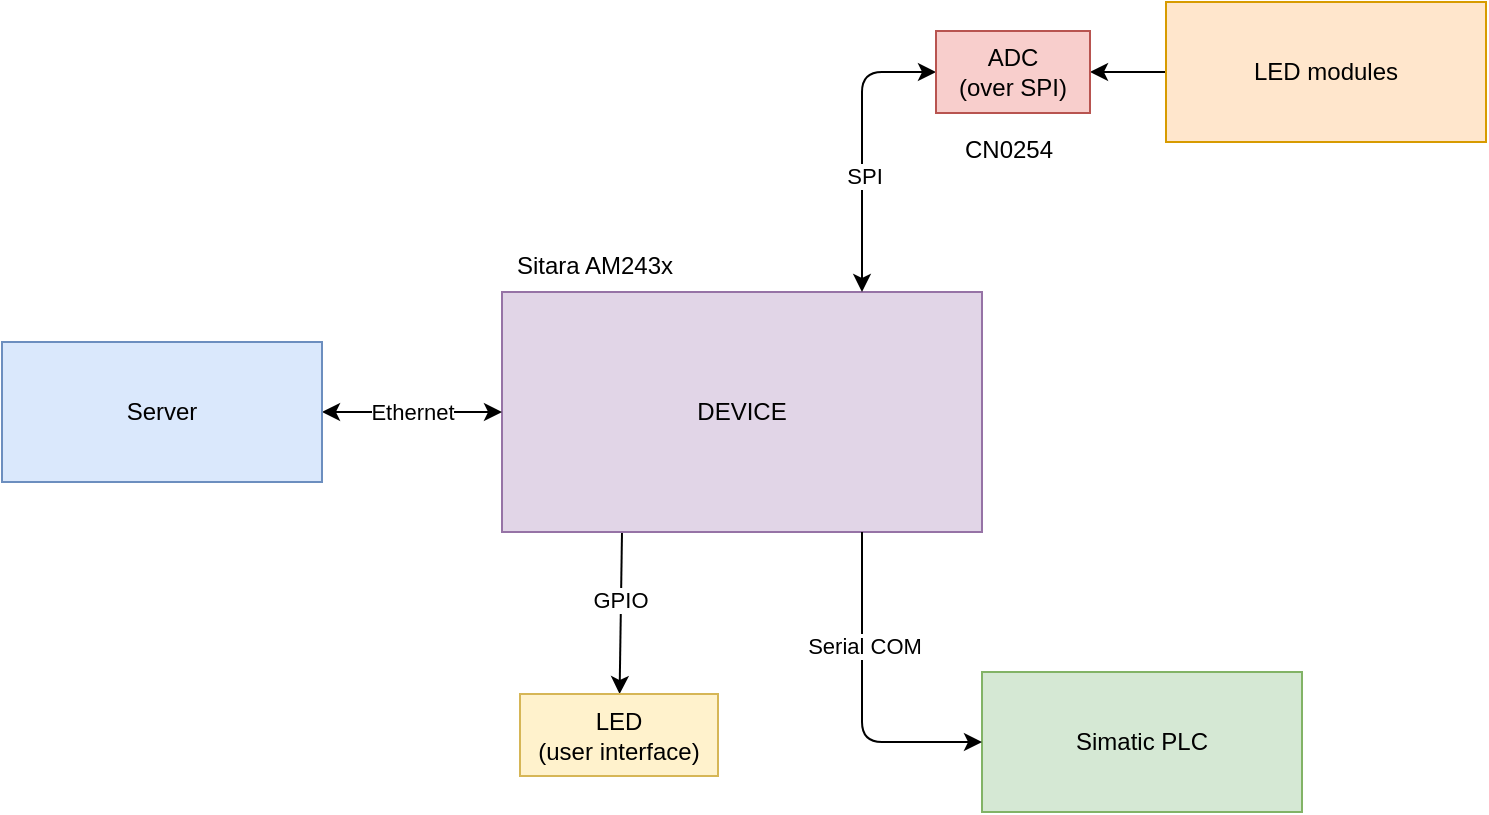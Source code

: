 <mxfile scale="3" border="0">
    <diagram id="LzTGRrPrDBO6Tm46XuKC" name="Page-1">
        <mxGraphModel dx="971" dy="899" grid="0" gridSize="10" guides="1" tooltips="1" connect="1" arrows="1" fold="1" page="0" pageScale="1" pageWidth="1600" pageHeight="1200" math="0" shadow="0">
            <root>
                <mxCell id="0"/>
                <mxCell id="1" parent="0"/>
                <mxCell id="16" style="edgeStyle=none;html=1;exitX=0.25;exitY=1;exitDx=0;exitDy=0;" edge="1" parent="1" source="3" target="15">
                    <mxGeometry relative="1" as="geometry"/>
                </mxCell>
                <mxCell id="20" value="GPIO" style="edgeLabel;html=1;align=center;verticalAlign=middle;resizable=0;points=[];" vertex="1" connectable="0" parent="16">
                    <mxGeometry x="-0.168" y="-1" relative="1" as="geometry">
                        <mxPoint as="offset"/>
                    </mxGeometry>
                </mxCell>
                <mxCell id="3" value="DEVICE" style="rounded=0;whiteSpace=wrap;html=1;fillColor=#e1d5e7;strokeColor=#9673a6;container=0;" parent="1" vertex="1">
                    <mxGeometry x="264" y="227" width="240" height="120" as="geometry"/>
                </mxCell>
                <mxCell id="13" style="edgeStyle=none;html=1;exitX=0;exitY=0.5;exitDx=0;exitDy=0;" edge="1" parent="1" source="4" target="12">
                    <mxGeometry relative="1" as="geometry"/>
                </mxCell>
                <mxCell id="4" value="LED modules" style="rounded=0;whiteSpace=wrap;html=1;fillColor=#ffe6cc;strokeColor=#d79b00;container=0;" parent="1" vertex="1">
                    <mxGeometry x="596" y="82" width="160" height="70" as="geometry"/>
                </mxCell>
                <mxCell id="5" value="Simatic PLC" style="rounded=0;whiteSpace=wrap;html=1;fillColor=#d5e8d4;strokeColor=#82b366;container=0;" parent="1" vertex="1">
                    <mxGeometry x="504" y="417" width="160" height="70" as="geometry"/>
                </mxCell>
                <mxCell id="9" style="edgeStyle=none;html=1;exitX=1;exitY=0.5;exitDx=0;exitDy=0;entryX=0;entryY=0.5;entryDx=0;entryDy=0;startArrow=classic;startFill=1;" parent="1" source="6" target="3" edge="1">
                    <mxGeometry relative="1" as="geometry"/>
                </mxCell>
                <mxCell id="17" value="Ethernet" style="edgeLabel;html=1;align=center;verticalAlign=middle;resizable=0;points=[];" vertex="1" connectable="0" parent="9">
                    <mxGeometry x="-0.274" relative="1" as="geometry">
                        <mxPoint x="12" as="offset"/>
                    </mxGeometry>
                </mxCell>
                <mxCell id="6" value="Server" style="rounded=0;whiteSpace=wrap;html=1;fillColor=#dae8fc;strokeColor=#6c8ebf;container=0;" parent="1" vertex="1">
                    <mxGeometry x="14" y="252" width="160" height="70" as="geometry"/>
                </mxCell>
                <mxCell id="8" style="edgeStyle=orthogonalEdgeStyle;html=1;exitX=0;exitY=0.5;exitDx=0;exitDy=0;startArrow=classic;startFill=1;entryX=0.75;entryY=1;entryDx=0;entryDy=0;endArrow=none;endFill=0;" parent="1" source="5" target="3" edge="1">
                    <mxGeometry relative="1" as="geometry">
                        <mxPoint x="454" y="367" as="targetPoint"/>
                    </mxGeometry>
                </mxCell>
                <mxCell id="19" value="Serial COM" style="edgeLabel;html=1;align=center;verticalAlign=middle;resizable=0;points=[];" vertex="1" connectable="0" parent="8">
                    <mxGeometry x="0.313" y="-1" relative="1" as="geometry">
                        <mxPoint as="offset"/>
                    </mxGeometry>
                </mxCell>
                <mxCell id="14" style="edgeStyle=orthogonalEdgeStyle;html=1;exitX=0;exitY=0.5;exitDx=0;exitDy=0;entryX=0.75;entryY=0;entryDx=0;entryDy=0;startArrow=classic;startFill=1;" edge="1" parent="1" source="12" target="3">
                    <mxGeometry relative="1" as="geometry"/>
                </mxCell>
                <mxCell id="18" value="SPI" style="edgeLabel;html=1;align=center;verticalAlign=middle;resizable=0;points=[];" vertex="1" connectable="0" parent="14">
                    <mxGeometry x="0.206" y="1" relative="1" as="geometry">
                        <mxPoint as="offset"/>
                    </mxGeometry>
                </mxCell>
                <mxCell id="12" value="ADC&lt;div&gt;(over SPI)&lt;/div&gt;" style="rounded=0;whiteSpace=wrap;html=1;fillColor=#f8cecc;strokeColor=#b85450;container=0;" vertex="1" parent="1">
                    <mxGeometry x="481" y="96.5" width="77" height="41" as="geometry"/>
                </mxCell>
                <mxCell id="15" value="LED&lt;br&gt;(user interface)" style="rounded=0;whiteSpace=wrap;html=1;fillColor=#fff2cc;strokeColor=#d6b656;container=0;" vertex="1" parent="1">
                    <mxGeometry x="273" y="428" width="99" height="41" as="geometry"/>
                </mxCell>
                <mxCell id="21" value="CN0254" style="text;html=1;align=center;verticalAlign=middle;resizable=0;points=[];autosize=1;strokeColor=none;fillColor=none;" vertex="1" parent="1">
                    <mxGeometry x="486" y="143" width="62" height="26" as="geometry"/>
                </mxCell>
                <mxCell id="22" value="Sitara AM243x" style="text;html=1;align=center;verticalAlign=middle;resizable=0;points=[];autosize=1;strokeColor=none;fillColor=none;" vertex="1" parent="1">
                    <mxGeometry x="262" y="201" width="96" height="26" as="geometry"/>
                </mxCell>
            </root>
        </mxGraphModel>
    </diagram>
</mxfile>